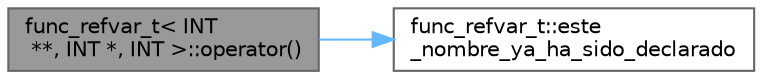 digraph "func_refvar_t&lt; INT **, INT *, INT &gt;::operator()"
{
 // INTERACTIVE_SVG=YES
 // LATEX_PDF_SIZE
  bgcolor="transparent";
  edge [fontname=Helvetica,fontsize=10,labelfontname=Helvetica,labelfontsize=10];
  node [fontname=Helvetica,fontsize=10,shape=box,height=0.2,width=0.4];
  rankdir="LR";
  Node1 [label="func_refvar_t\< INT\l **, INT *, INT \>::operator()",height=0.2,width=0.4,color="gray40", fillcolor="grey60", style="filled", fontcolor="black",tooltip=" "];
  Node1 -> Node2 [color="steelblue1",style="solid"];
  Node2 [label="func_refvar_t::este\l_nombre_ya_ha_sido_declarado",height=0.2,width=0.4,color="grey40", fillcolor="white", style="filled",URL="$classfunc__refvar__t.html#aef030a35222c267cfa2f81ed9e5b12d7",tooltip=" "];
}
